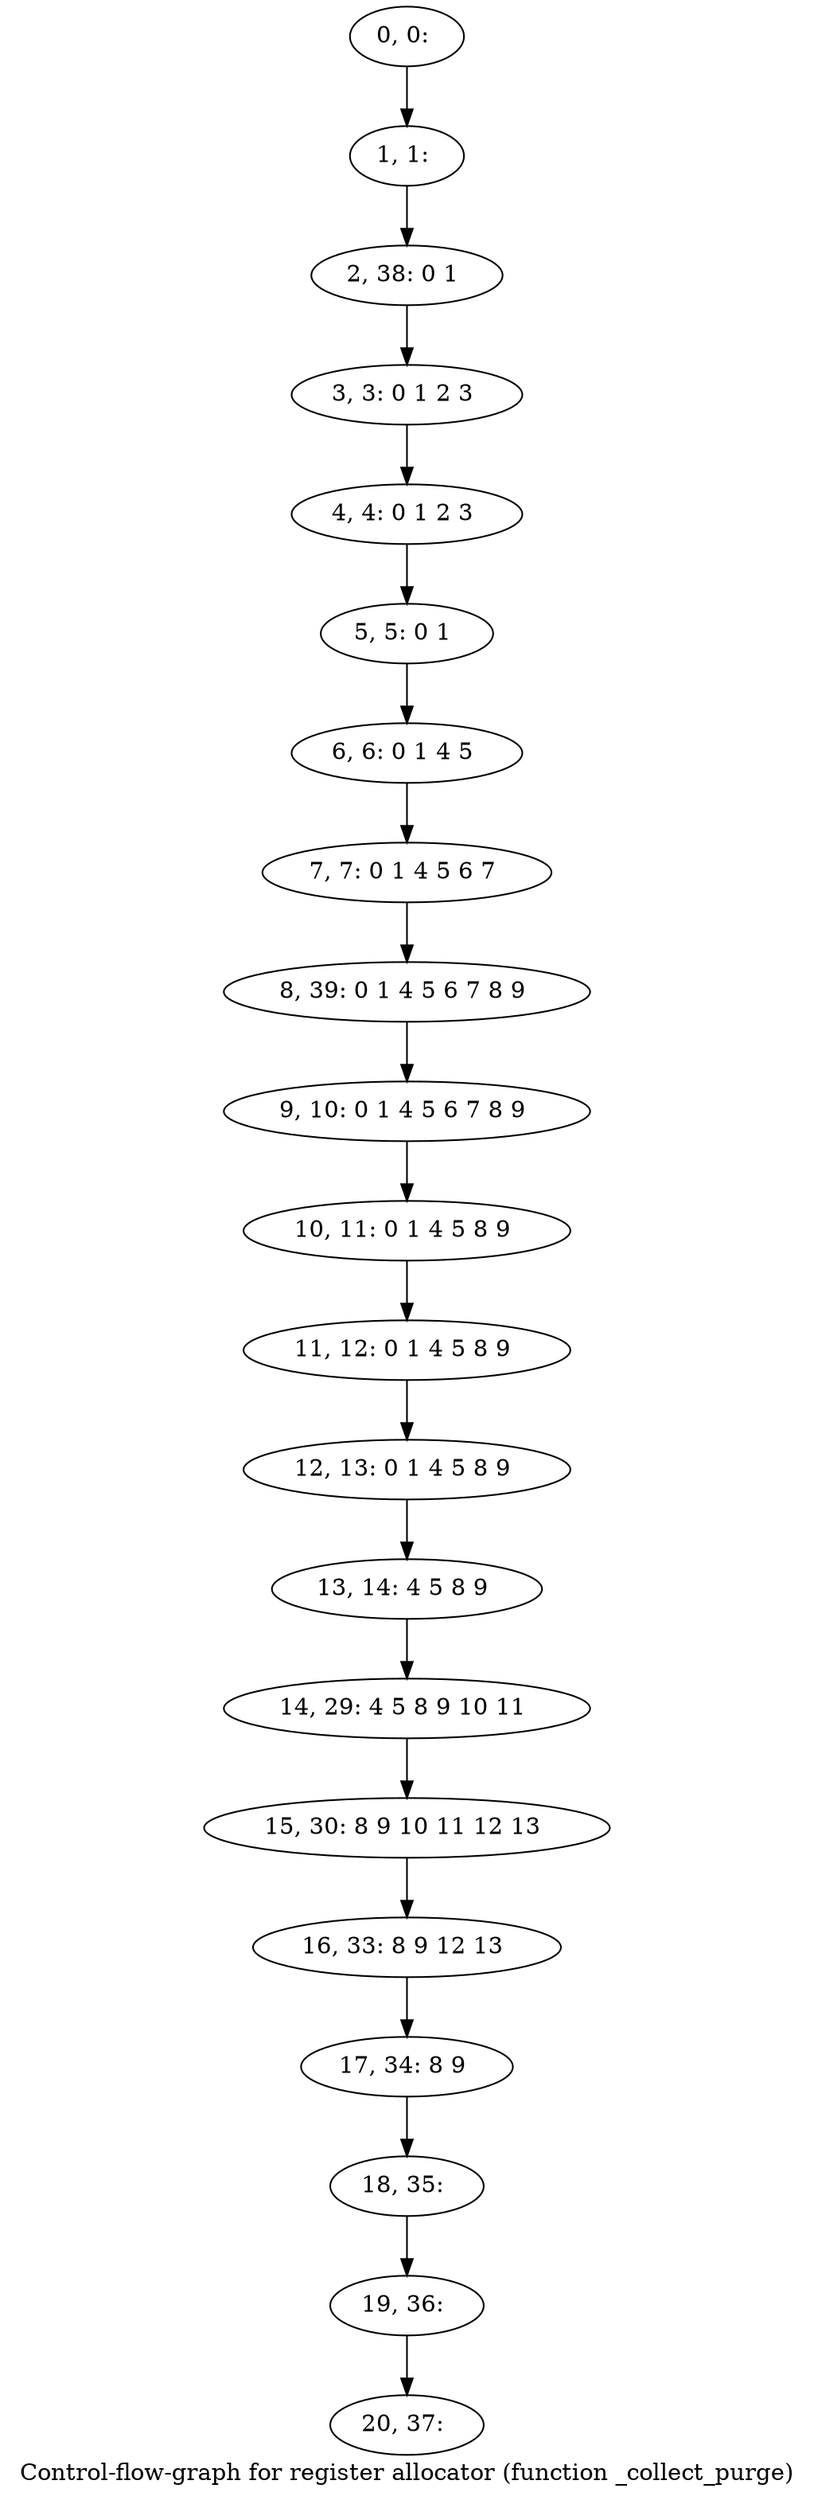 digraph G {
graph [label="Control-flow-graph for register allocator (function _collect_purge)"]
0[label="0, 0: "];
1[label="1, 1: "];
2[label="2, 38: 0 1 "];
3[label="3, 3: 0 1 2 3 "];
4[label="4, 4: 0 1 2 3 "];
5[label="5, 5: 0 1 "];
6[label="6, 6: 0 1 4 5 "];
7[label="7, 7: 0 1 4 5 6 7 "];
8[label="8, 39: 0 1 4 5 6 7 8 9 "];
9[label="9, 10: 0 1 4 5 6 7 8 9 "];
10[label="10, 11: 0 1 4 5 8 9 "];
11[label="11, 12: 0 1 4 5 8 9 "];
12[label="12, 13: 0 1 4 5 8 9 "];
13[label="13, 14: 4 5 8 9 "];
14[label="14, 29: 4 5 8 9 10 11 "];
15[label="15, 30: 8 9 10 11 12 13 "];
16[label="16, 33: 8 9 12 13 "];
17[label="17, 34: 8 9 "];
18[label="18, 35: "];
19[label="19, 36: "];
20[label="20, 37: "];
0->1 ;
1->2 ;
2->3 ;
3->4 ;
4->5 ;
5->6 ;
6->7 ;
7->8 ;
8->9 ;
9->10 ;
10->11 ;
11->12 ;
12->13 ;
13->14 ;
14->15 ;
15->16 ;
16->17 ;
17->18 ;
18->19 ;
19->20 ;
}
